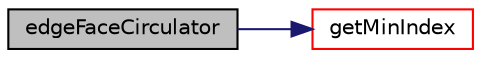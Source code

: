 digraph "edgeFaceCirculator"
{
  bgcolor="transparent";
  edge [fontname="Helvetica",fontsize="10",labelfontname="Helvetica",labelfontsize="10"];
  node [fontname="Helvetica",fontsize="10",shape=record];
  rankdir="LR";
  Node1 [label="edgeFaceCirculator",height=0.2,width=0.4,color="black", fillcolor="grey75", style="filled", fontcolor="black"];
  Node1 -> Node2 [color="midnightblue",fontsize="10",style="solid",fontname="Helvetica"];
  Node2 [label="getMinIndex",height=0.2,width=0.4,color="red",URL="$a00613.html#a9fe8395120034f6c6d0bed71719b4cfe",tooltip="Helper: find index in face of edge or -1. Index is such that edge is. "];
}
